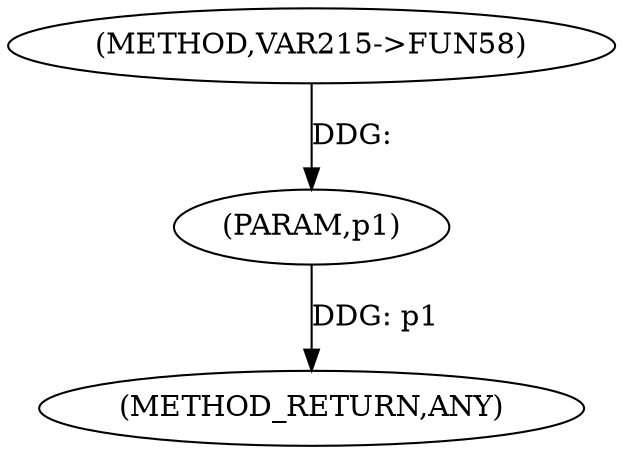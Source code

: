 
digraph "VAR215-&gt;FUN58" {  

"14864" [label = "(METHOD,VAR215-&gt;FUN58)" ]

"14867" [label = "(METHOD_RETURN,ANY)" ]

"14865" [label = "(PARAM,p1)" ]

  "14865" -> "14867"  [ label = "DDG: p1"] 

  "14864" -> "14865"  [ label = "DDG: "] 

}